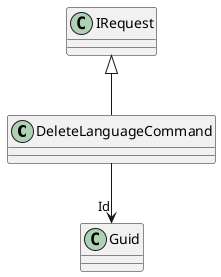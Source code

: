 @startuml
class DeleteLanguageCommand {
}
IRequest <|-- DeleteLanguageCommand
DeleteLanguageCommand --> "Id" Guid
@enduml
